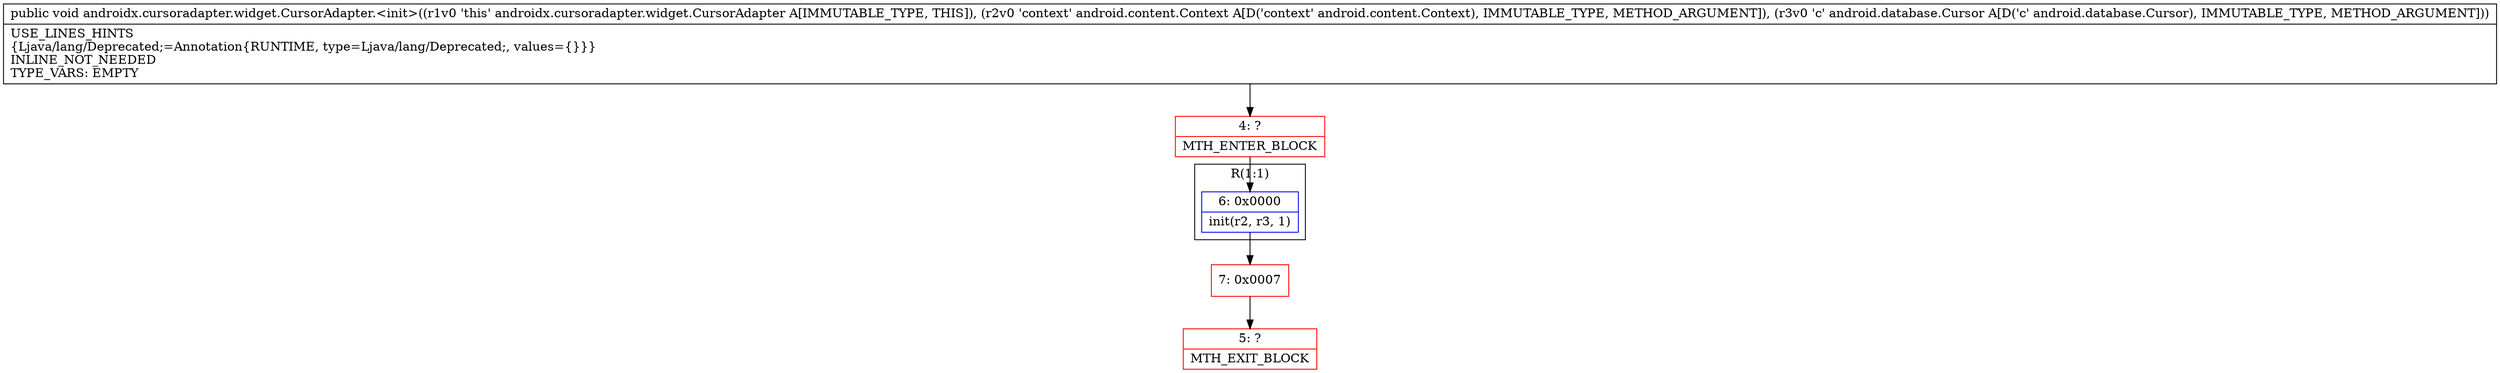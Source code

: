 digraph "CFG forandroidx.cursoradapter.widget.CursorAdapter.\<init\>(Landroid\/content\/Context;Landroid\/database\/Cursor;)V" {
subgraph cluster_Region_1333081505 {
label = "R(1:1)";
node [shape=record,color=blue];
Node_6 [shape=record,label="{6\:\ 0x0000|init(r2, r3, 1)\l}"];
}
Node_4 [shape=record,color=red,label="{4\:\ ?|MTH_ENTER_BLOCK\l}"];
Node_7 [shape=record,color=red,label="{7\:\ 0x0007}"];
Node_5 [shape=record,color=red,label="{5\:\ ?|MTH_EXIT_BLOCK\l}"];
MethodNode[shape=record,label="{public void androidx.cursoradapter.widget.CursorAdapter.\<init\>((r1v0 'this' androidx.cursoradapter.widget.CursorAdapter A[IMMUTABLE_TYPE, THIS]), (r2v0 'context' android.content.Context A[D('context' android.content.Context), IMMUTABLE_TYPE, METHOD_ARGUMENT]), (r3v0 'c' android.database.Cursor A[D('c' android.database.Cursor), IMMUTABLE_TYPE, METHOD_ARGUMENT]))  | USE_LINES_HINTS\l\{Ljava\/lang\/Deprecated;=Annotation\{RUNTIME, type=Ljava\/lang\/Deprecated;, values=\{\}\}\}\lINLINE_NOT_NEEDED\lTYPE_VARS: EMPTY\l}"];
MethodNode -> Node_4;Node_6 -> Node_7;
Node_4 -> Node_6;
Node_7 -> Node_5;
}

